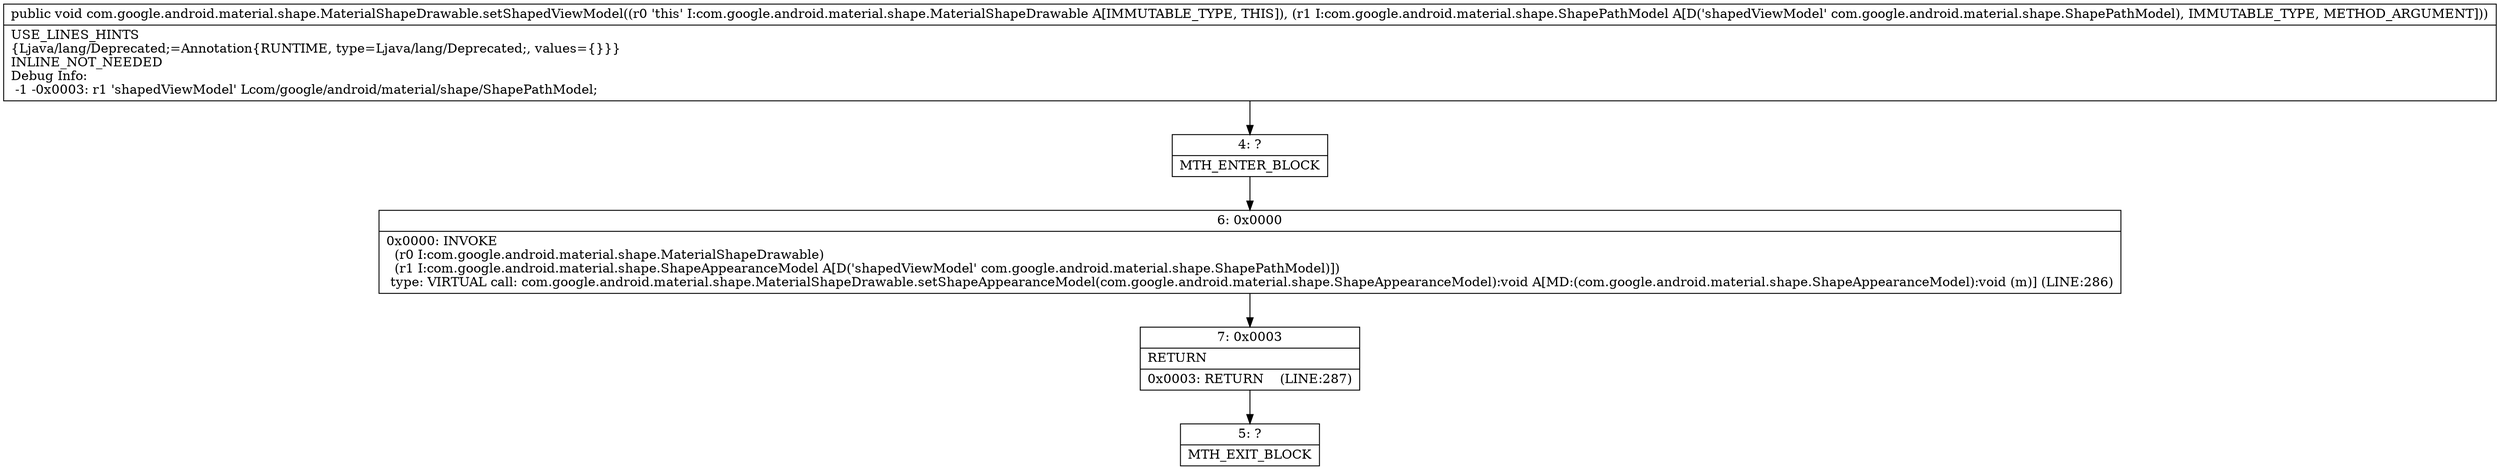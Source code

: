 digraph "CFG forcom.google.android.material.shape.MaterialShapeDrawable.setShapedViewModel(Lcom\/google\/android\/material\/shape\/ShapePathModel;)V" {
Node_4 [shape=record,label="{4\:\ ?|MTH_ENTER_BLOCK\l}"];
Node_6 [shape=record,label="{6\:\ 0x0000|0x0000: INVOKE  \l  (r0 I:com.google.android.material.shape.MaterialShapeDrawable)\l  (r1 I:com.google.android.material.shape.ShapeAppearanceModel A[D('shapedViewModel' com.google.android.material.shape.ShapePathModel)])\l type: VIRTUAL call: com.google.android.material.shape.MaterialShapeDrawable.setShapeAppearanceModel(com.google.android.material.shape.ShapeAppearanceModel):void A[MD:(com.google.android.material.shape.ShapeAppearanceModel):void (m)] (LINE:286)\l}"];
Node_7 [shape=record,label="{7\:\ 0x0003|RETURN\l|0x0003: RETURN    (LINE:287)\l}"];
Node_5 [shape=record,label="{5\:\ ?|MTH_EXIT_BLOCK\l}"];
MethodNode[shape=record,label="{public void com.google.android.material.shape.MaterialShapeDrawable.setShapedViewModel((r0 'this' I:com.google.android.material.shape.MaterialShapeDrawable A[IMMUTABLE_TYPE, THIS]), (r1 I:com.google.android.material.shape.ShapePathModel A[D('shapedViewModel' com.google.android.material.shape.ShapePathModel), IMMUTABLE_TYPE, METHOD_ARGUMENT]))  | USE_LINES_HINTS\l\{Ljava\/lang\/Deprecated;=Annotation\{RUNTIME, type=Ljava\/lang\/Deprecated;, values=\{\}\}\}\lINLINE_NOT_NEEDED\lDebug Info:\l  \-1 \-0x0003: r1 'shapedViewModel' Lcom\/google\/android\/material\/shape\/ShapePathModel;\l}"];
MethodNode -> Node_4;Node_4 -> Node_6;
Node_6 -> Node_7;
Node_7 -> Node_5;
}

